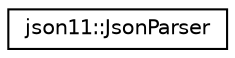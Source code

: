 digraph "Graphical Class Hierarchy"
{
  edge [fontname="Helvetica",fontsize="10",labelfontname="Helvetica",labelfontsize="10"];
  node [fontname="Helvetica",fontsize="10",shape=record];
  rankdir="LR";
  Node1 [label="json11::JsonParser",height=0.2,width=0.4,color="black", fillcolor="white", style="filled",URL="$structjson11_1_1_json_parser.html"];
}
